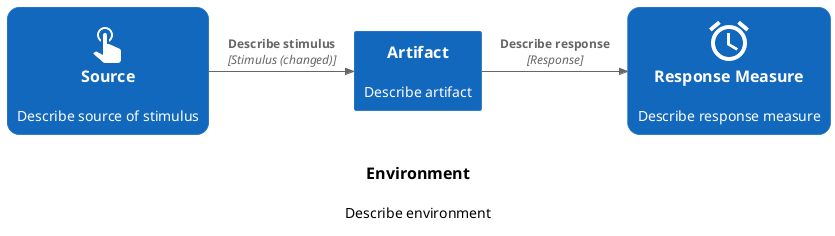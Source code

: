 @startuml

!$STIMULUS="Describe stimulus"
!$SOURCE="Describe source of stimulus"
!$RESPONSE="Describe response"
!$RESPONSE_MEASURE="Describe response measure"
!$ENVIRONMENT="Describe environment"
!$ARTIFACT="Describe artifact"

!include <material/alarm>
!include <material/gesture_tap>
!include <C4/C4_Container>

' skinparam nodesep 50
skinparam ranksep 1

AddElementTag("measure", $shape=RoundedBoxShape())
UpdateElementStyle("external_system", $fontColor=black, $bgColor=transparent, $borderColor=transparent)

System(source, "Source", $SOURCE, $tags="measure", $sprite="ma_gesture_tap")
System(artifact, "Artifact", $ARTIFACT)
System_Ext(env, "Environment", $ENVIRONMENT, $tags="environment")
System(rmeasure, "Response Measure", $RESPONSE_MEASURE, $tags="measure", $sprite="ma_alarm")

Rel_R(source, artifact, $STIMULUS, "Stimulus (changed)")
Rel_R(artifact, rmeasure, $RESPONSE, "Response")

env -[hidden]up- artifact

HIDE_STEREOTYPE()

@enduml
